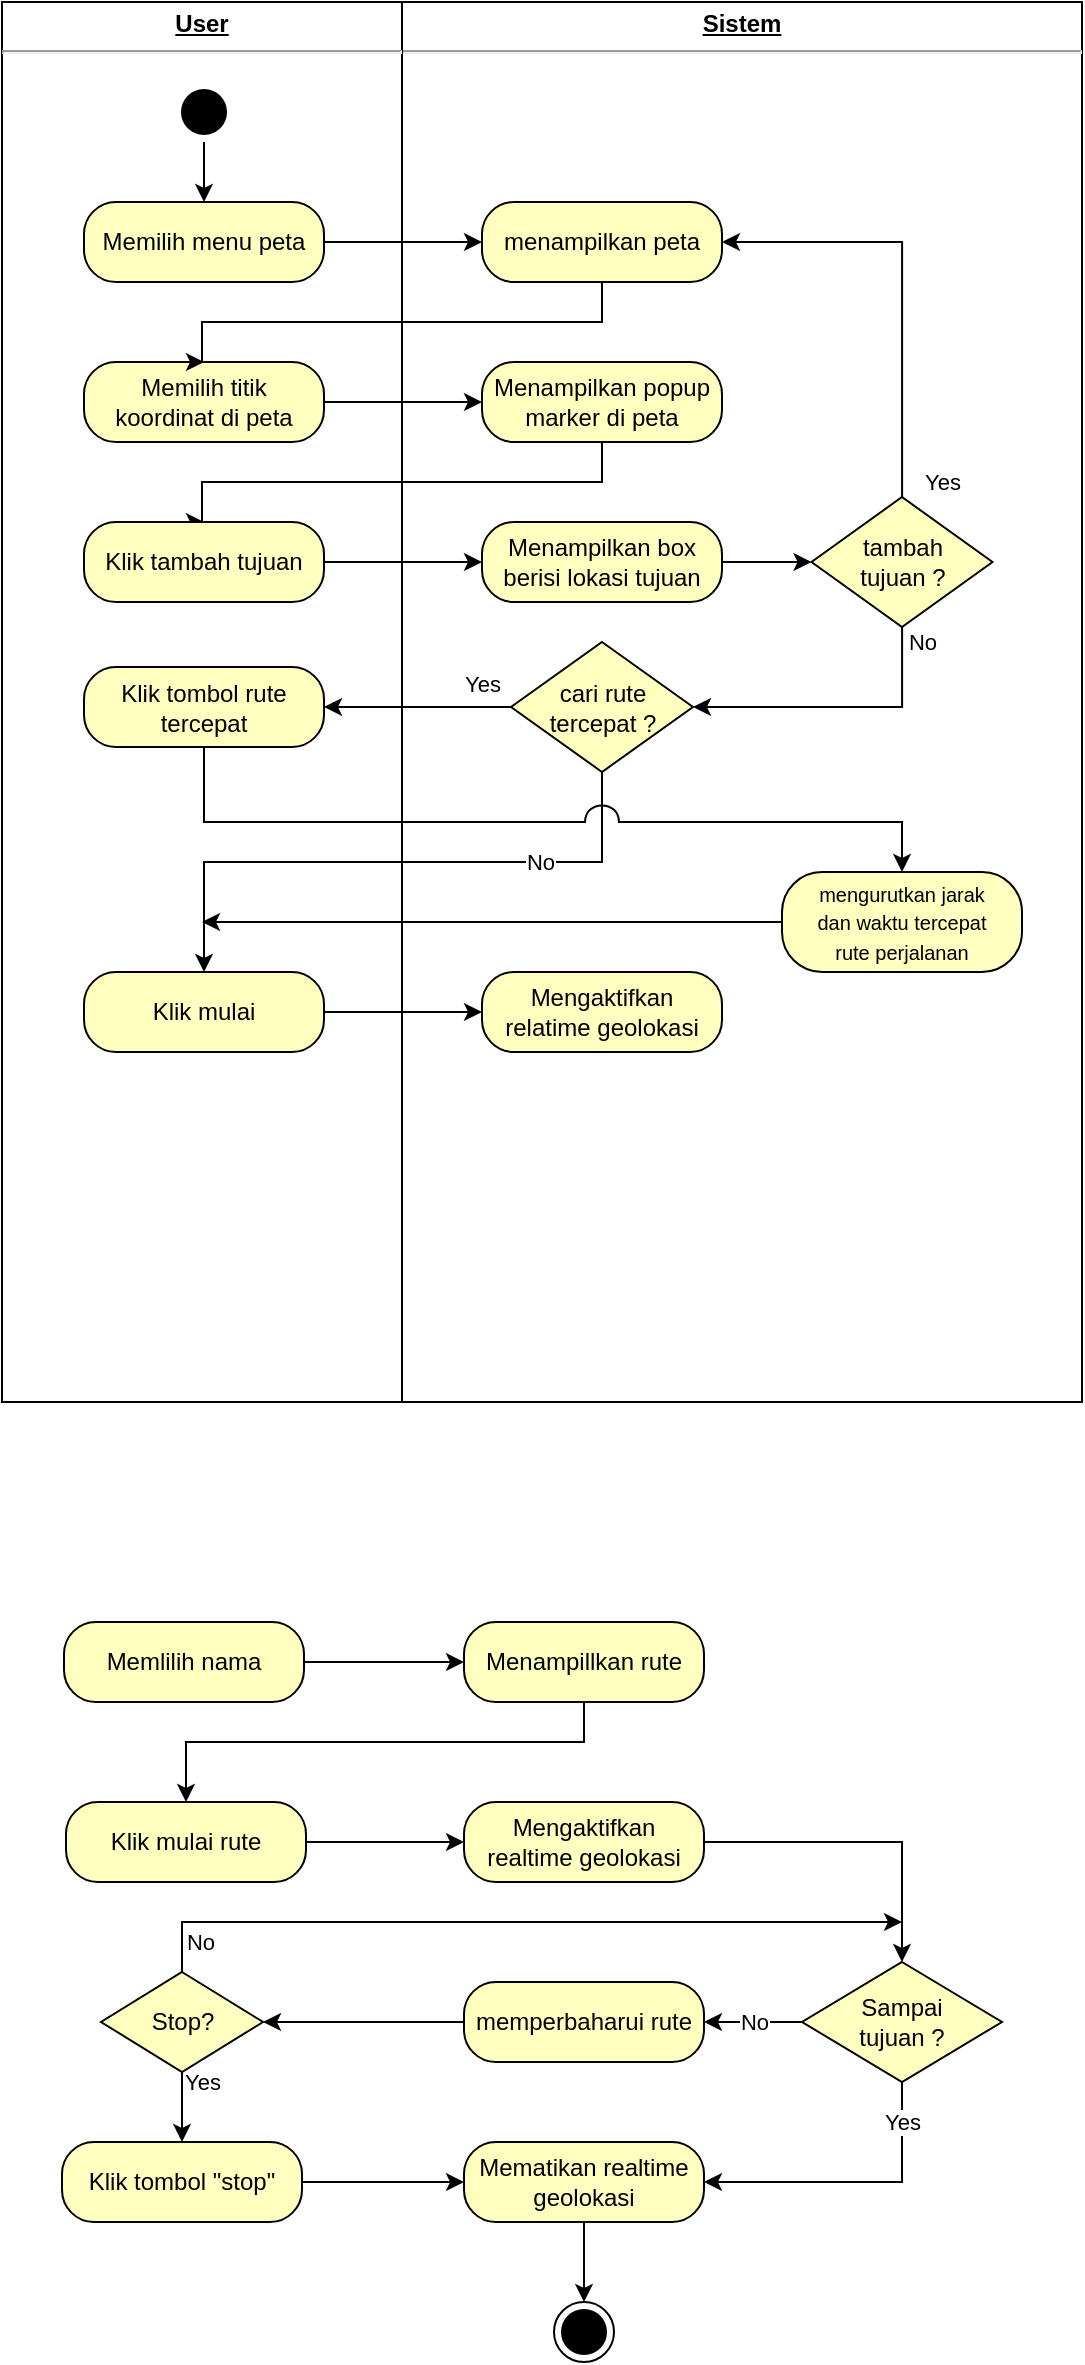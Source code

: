 <mxfile version="21.1.1" type="github">
  <diagram name="Page-1" id="l1FUAgqgtJ3iz-9Q3k8D">
    <mxGraphModel dx="979" dy="514" grid="1" gridSize="10" guides="1" tooltips="1" connect="1" arrows="1" fold="1" page="1" pageScale="1" pageWidth="827" pageHeight="1169" math="0" shadow="0">
      <root>
        <mxCell id="0" />
        <mxCell id="1" parent="0" />
        <mxCell id="kkLH6AYHwWaxbkL67oAp-14" value="&lt;p style=&quot;margin:0px;margin-top:4px;text-align:center;text-decoration:underline;&quot;&gt;&lt;b&gt;Sistem&lt;/b&gt;&lt;/p&gt;&lt;hr&gt;&lt;p style=&quot;margin:0px;margin-left:8px;&quot;&gt;&lt;br&gt;&lt;/p&gt;" style="verticalAlign=top;align=left;overflow=fill;fontSize=12;fontFamily=Helvetica;html=1;whiteSpace=wrap;fillColor=none;" parent="1" vertex="1">
          <mxGeometry x="400" y="150" width="340" height="700" as="geometry" />
        </mxCell>
        <mxCell id="kkLH6AYHwWaxbkL67oAp-10" value="&lt;p style=&quot;margin:0px;margin-top:4px;text-align:center;text-decoration:underline;&quot;&gt;&lt;b&gt;User&lt;/b&gt;&lt;/p&gt;&lt;hr&gt;&lt;p style=&quot;margin:0px;margin-left:8px;&quot;&gt;&lt;br&gt;&lt;/p&gt;" style="verticalAlign=top;align=left;overflow=fill;fontSize=12;fontFamily=Helvetica;html=1;whiteSpace=wrap;fillColor=none;" parent="1" vertex="1">
          <mxGeometry x="200" y="150" width="200" height="700" as="geometry" />
        </mxCell>
        <mxCell id="n0HrE5ZgGTEFs33YqJEb-3" style="edgeStyle=orthogonalEdgeStyle;rounded=0;orthogonalLoop=1;jettySize=auto;html=1;entryX=0.5;entryY=0;entryDx=0;entryDy=0;" parent="1" source="kkLH6AYHwWaxbkL67oAp-1" target="n0HrE5ZgGTEFs33YqJEb-2" edge="1">
          <mxGeometry relative="1" as="geometry" />
        </mxCell>
        <mxCell id="kkLH6AYHwWaxbkL67oAp-1" value="" style="ellipse;html=1;shape=startState;fillColor=#000000;strokeColor=#000000;" parent="1" vertex="1">
          <mxGeometry x="286" y="190" width="30" height="30" as="geometry" />
        </mxCell>
        <mxCell id="kkLH6AYHwWaxbkL67oAp-20" style="edgeStyle=orthogonalEdgeStyle;rounded=0;orthogonalLoop=1;jettySize=auto;html=1;entryX=0;entryY=0.5;entryDx=0;entryDy=0;" parent="1" source="kkLH6AYHwWaxbkL67oAp-11" target="kkLH6AYHwWaxbkL67oAp-18" edge="1">
          <mxGeometry relative="1" as="geometry" />
        </mxCell>
        <mxCell id="kkLH6AYHwWaxbkL67oAp-11" value="Memilih titik&lt;br&gt;koordinat di peta" style="rounded=1;whiteSpace=wrap;html=1;arcSize=40;fontColor=#000000;fillColor=#ffffc0;strokeColor=#000000;" parent="1" vertex="1">
          <mxGeometry x="241" y="330" width="120" height="40" as="geometry" />
        </mxCell>
        <mxCell id="o5fa5iSoKm64hKfu8K0z-4" style="edgeStyle=orthogonalEdgeStyle;rounded=0;orthogonalLoop=1;jettySize=auto;html=1;entryX=0.5;entryY=0;entryDx=0;entryDy=0;" parent="1" source="kkLH6AYHwWaxbkL67oAp-18" target="wSL0zIoKX7B91ehxIFlR-1" edge="1">
          <mxGeometry relative="1" as="geometry">
            <Array as="points">
              <mxPoint x="500" y="390" />
              <mxPoint x="300" y="390" />
              <mxPoint x="300" y="410" />
            </Array>
          </mxGeometry>
        </mxCell>
        <mxCell id="kkLH6AYHwWaxbkL67oAp-18" value="Menampilkan popup marker di peta" style="rounded=1;whiteSpace=wrap;html=1;arcSize=40;fontColor=#000000;fillColor=#ffffc0;strokeColor=#000000;" parent="1" vertex="1">
          <mxGeometry x="440" y="330" width="120" height="40" as="geometry" />
        </mxCell>
        <mxCell id="kkLH6AYHwWaxbkL67oAp-41" style="edgeStyle=orthogonalEdgeStyle;rounded=0;orthogonalLoop=1;jettySize=auto;html=1;entryX=0;entryY=0.5;entryDx=0;entryDy=0;" parent="1" source="kkLH6AYHwWaxbkL67oAp-25" target="kkLH6AYHwWaxbkL67oAp-31" edge="1">
          <mxGeometry relative="1" as="geometry" />
        </mxCell>
        <mxCell id="kkLH6AYHwWaxbkL67oAp-25" value="Memlilih nama" style="rounded=1;whiteSpace=wrap;html=1;arcSize=40;fontColor=#000000;fillColor=#ffffc0;strokeColor=#000000;" parent="1" vertex="1">
          <mxGeometry x="231" y="960" width="120" height="40" as="geometry" />
        </mxCell>
        <mxCell id="kkLH6AYHwWaxbkL67oAp-46" style="edgeStyle=orthogonalEdgeStyle;rounded=0;orthogonalLoop=1;jettySize=auto;html=1;entryX=0.5;entryY=0;entryDx=0;entryDy=0;" parent="1" source="kkLH6AYHwWaxbkL67oAp-31" target="kkLH6AYHwWaxbkL67oAp-48" edge="1">
          <mxGeometry relative="1" as="geometry">
            <mxPoint x="491" y="1040" as="targetPoint" />
            <Array as="points">
              <mxPoint x="491" y="1020" />
              <mxPoint x="292" y="1020" />
            </Array>
          </mxGeometry>
        </mxCell>
        <mxCell id="kkLH6AYHwWaxbkL67oAp-31" value="Menampillkan rute" style="rounded=1;whiteSpace=wrap;html=1;arcSize=40;fontColor=#000000;fillColor=#ffffc0;strokeColor=#000000;" parent="1" vertex="1">
          <mxGeometry x="431" y="960" width="120" height="40" as="geometry" />
        </mxCell>
        <mxCell id="dlTLycgg3-vuxWSLKVtO-7" style="edgeStyle=orthogonalEdgeStyle;rounded=0;orthogonalLoop=1;jettySize=auto;html=1;entryX=0;entryY=0.5;entryDx=0;entryDy=0;" parent="1" source="kkLH6AYHwWaxbkL67oAp-48" target="kkLH6AYHwWaxbkL67oAp-49" edge="1">
          <mxGeometry relative="1" as="geometry" />
        </mxCell>
        <mxCell id="kkLH6AYHwWaxbkL67oAp-48" value="Klik mulai rute" style="rounded=1;whiteSpace=wrap;html=1;arcSize=40;fontColor=#000000;fillColor=#ffffc0;strokeColor=#000000;" parent="1" vertex="1">
          <mxGeometry x="232" y="1050" width="120" height="40" as="geometry" />
        </mxCell>
        <mxCell id="n0HrE5ZgGTEFs33YqJEb-16" style="edgeStyle=orthogonalEdgeStyle;rounded=0;orthogonalLoop=1;jettySize=auto;html=1;entryX=0.5;entryY=0;entryDx=0;entryDy=0;" parent="1" source="kkLH6AYHwWaxbkL67oAp-49" target="n0HrE5ZgGTEFs33YqJEb-14" edge="1">
          <mxGeometry relative="1" as="geometry" />
        </mxCell>
        <mxCell id="kkLH6AYHwWaxbkL67oAp-49" value="Mengaktifkan&lt;br&gt;realtime geolokasi" style="rounded=1;whiteSpace=wrap;html=1;arcSize=40;fontColor=#000000;fillColor=#ffffc0;strokeColor=#000000;" parent="1" vertex="1">
          <mxGeometry x="431" y="1050" width="120" height="40" as="geometry" />
        </mxCell>
        <mxCell id="n0HrE5ZgGTEFs33YqJEb-24" style="edgeStyle=orthogonalEdgeStyle;rounded=0;orthogonalLoop=1;jettySize=auto;html=1;entryX=0;entryY=0.5;entryDx=0;entryDy=0;" parent="1" source="kkLH6AYHwWaxbkL67oAp-56" target="dlTLycgg3-vuxWSLKVtO-1" edge="1">
          <mxGeometry relative="1" as="geometry" />
        </mxCell>
        <mxCell id="kkLH6AYHwWaxbkL67oAp-56" value="Klik tombol &quot;stop&quot;" style="rounded=1;whiteSpace=wrap;html=1;arcSize=40;fontColor=#000000;fillColor=#ffffc0;strokeColor=#000000;" parent="1" vertex="1">
          <mxGeometry x="230" y="1220" width="120" height="40" as="geometry" />
        </mxCell>
        <mxCell id="dlTLycgg3-vuxWSLKVtO-5" style="edgeStyle=orthogonalEdgeStyle;rounded=0;orthogonalLoop=1;jettySize=auto;html=1;entryX=0.5;entryY=0;entryDx=0;entryDy=0;" parent="1" source="dlTLycgg3-vuxWSLKVtO-1" target="dlTLycgg3-vuxWSLKVtO-4" edge="1">
          <mxGeometry relative="1" as="geometry" />
        </mxCell>
        <mxCell id="dlTLycgg3-vuxWSLKVtO-1" value="Mematikan realtime geolokasi" style="rounded=1;whiteSpace=wrap;html=1;arcSize=40;fontColor=#000000;fillColor=#ffffc0;strokeColor=#000000;" parent="1" vertex="1">
          <mxGeometry x="431" y="1220" width="120" height="40" as="geometry" />
        </mxCell>
        <mxCell id="dlTLycgg3-vuxWSLKVtO-4" value="" style="ellipse;html=1;shape=endState;fillColor=#000000;strokeColor=#000000;" parent="1" vertex="1">
          <mxGeometry x="476" y="1300" width="30" height="30" as="geometry" />
        </mxCell>
        <mxCell id="n0HrE5ZgGTEFs33YqJEb-6" style="edgeStyle=orthogonalEdgeStyle;rounded=0;orthogonalLoop=1;jettySize=auto;html=1;entryX=0;entryY=0.5;entryDx=0;entryDy=0;" parent="1" source="n0HrE5ZgGTEFs33YqJEb-2" target="n0HrE5ZgGTEFs33YqJEb-5" edge="1">
          <mxGeometry relative="1" as="geometry" />
        </mxCell>
        <mxCell id="n0HrE5ZgGTEFs33YqJEb-2" value="Memilih menu peta" style="rounded=1;whiteSpace=wrap;html=1;arcSize=40;fontColor=#000000;fillColor=#ffffc0;strokeColor=#000000;" parent="1" vertex="1">
          <mxGeometry x="241" y="250" width="120" height="40" as="geometry" />
        </mxCell>
        <mxCell id="n0HrE5ZgGTEFs33YqJEb-7" style="edgeStyle=orthogonalEdgeStyle;rounded=0;orthogonalLoop=1;jettySize=auto;html=1;entryX=0.5;entryY=0;entryDx=0;entryDy=0;" parent="1" source="n0HrE5ZgGTEFs33YqJEb-5" target="kkLH6AYHwWaxbkL67oAp-11" edge="1">
          <mxGeometry relative="1" as="geometry">
            <Array as="points">
              <mxPoint x="500" y="310" />
              <mxPoint x="300" y="310" />
              <mxPoint x="300" y="330" />
            </Array>
          </mxGeometry>
        </mxCell>
        <mxCell id="n0HrE5ZgGTEFs33YqJEb-5" value="menampilkan peta" style="rounded=1;whiteSpace=wrap;html=1;arcSize=40;fontColor=#000000;fillColor=#ffffc0;strokeColor=#000000;" parent="1" vertex="1">
          <mxGeometry x="440" y="250" width="120" height="40" as="geometry" />
        </mxCell>
        <mxCell id="n0HrE5ZgGTEFs33YqJEb-19" value="No" style="edgeStyle=orthogonalEdgeStyle;rounded=0;orthogonalLoop=1;jettySize=auto;html=1;entryX=1;entryY=0.5;entryDx=0;entryDy=0;" parent="1" source="n0HrE5ZgGTEFs33YqJEb-14" target="n0HrE5ZgGTEFs33YqJEb-17" edge="1">
          <mxGeometry relative="1" as="geometry" />
        </mxCell>
        <mxCell id="n0HrE5ZgGTEFs33YqJEb-23" value="Yes" style="edgeStyle=orthogonalEdgeStyle;rounded=0;orthogonalLoop=1;jettySize=auto;html=1;entryX=1;entryY=0.5;entryDx=0;entryDy=0;" parent="1" source="n0HrE5ZgGTEFs33YqJEb-14" target="dlTLycgg3-vuxWSLKVtO-1" edge="1">
          <mxGeometry x="-0.732" relative="1" as="geometry">
            <Array as="points">
              <mxPoint x="650" y="1240" />
            </Array>
            <mxPoint as="offset" />
          </mxGeometry>
        </mxCell>
        <mxCell id="n0HrE5ZgGTEFs33YqJEb-14" value="&lt;font style=&quot;font-size: 12px;&quot;&gt;Sampai &lt;br&gt;tujuan ?&lt;/font&gt;" style="rhombus;whiteSpace=wrap;html=1;fontColor=#000000;fillColor=#ffffc0;strokeColor=#000000;" parent="1" vertex="1">
          <mxGeometry x="600" y="1130" width="100" height="60" as="geometry" />
        </mxCell>
        <mxCell id="n0HrE5ZgGTEFs33YqJEb-20" style="edgeStyle=orthogonalEdgeStyle;rounded=0;orthogonalLoop=1;jettySize=auto;html=1;entryX=1;entryY=0.5;entryDx=0;entryDy=0;" parent="1" source="n0HrE5ZgGTEFs33YqJEb-17" target="n0HrE5ZgGTEFs33YqJEb-18" edge="1">
          <mxGeometry relative="1" as="geometry" />
        </mxCell>
        <mxCell id="n0HrE5ZgGTEFs33YqJEb-17" value="memperbaharui rute" style="rounded=1;whiteSpace=wrap;html=1;arcSize=40;fontColor=#000000;fillColor=#ffffc0;strokeColor=#000000;" parent="1" vertex="1">
          <mxGeometry x="431" y="1140" width="120" height="40" as="geometry" />
        </mxCell>
        <mxCell id="n0HrE5ZgGTEFs33YqJEb-22" value="No" style="edgeStyle=orthogonalEdgeStyle;rounded=0;orthogonalLoop=1;jettySize=auto;html=1;" parent="1" source="n0HrE5ZgGTEFs33YqJEb-18" edge="1">
          <mxGeometry x="-0.922" y="-9" relative="1" as="geometry">
            <mxPoint x="650" y="1110" as="targetPoint" />
            <Array as="points">
              <mxPoint x="290" y="1110" />
            </Array>
            <mxPoint as="offset" />
          </mxGeometry>
        </mxCell>
        <mxCell id="n0HrE5ZgGTEFs33YqJEb-25" value="Yes" style="edgeStyle=orthogonalEdgeStyle;rounded=0;orthogonalLoop=1;jettySize=auto;html=1;entryX=0.5;entryY=0;entryDx=0;entryDy=0;" parent="1" source="n0HrE5ZgGTEFs33YqJEb-18" target="kkLH6AYHwWaxbkL67oAp-56" edge="1">
          <mxGeometry x="-0.778" y="10" relative="1" as="geometry">
            <mxPoint as="offset" />
          </mxGeometry>
        </mxCell>
        <mxCell id="n0HrE5ZgGTEFs33YqJEb-18" value="Stop?" style="rhombus;whiteSpace=wrap;html=1;fontColor=#000000;fillColor=#ffffc0;strokeColor=#000000;" parent="1" vertex="1">
          <mxGeometry x="249.5" y="1135" width="81" height="50" as="geometry" />
        </mxCell>
        <mxCell id="o5fa5iSoKm64hKfu8K0z-8" style="edgeStyle=orthogonalEdgeStyle;rounded=0;orthogonalLoop=1;jettySize=auto;html=1;entryX=0;entryY=0.5;entryDx=0;entryDy=0;" parent="1" source="wSL0zIoKX7B91ehxIFlR-1" target="o5fa5iSoKm64hKfu8K0z-5" edge="1">
          <mxGeometry relative="1" as="geometry" />
        </mxCell>
        <mxCell id="wSL0zIoKX7B91ehxIFlR-1" value="Klik tambah tujuan" style="rounded=1;whiteSpace=wrap;html=1;arcSize=40;fontColor=#000000;fillColor=#ffffc0;strokeColor=#000000;" parent="1" vertex="1">
          <mxGeometry x="241" y="410" width="120" height="40" as="geometry" />
        </mxCell>
        <mxCell id="eqXYklgkq6RMjQNZwIUO-4" style="edgeStyle=orthogonalEdgeStyle;rounded=0;orthogonalLoop=1;jettySize=auto;html=1;entryX=0;entryY=0.5;entryDx=0;entryDy=0;" edge="1" parent="1" source="o5fa5iSoKm64hKfu8K0z-5" target="o5fa5iSoKm64hKfu8K0z-7">
          <mxGeometry relative="1" as="geometry" />
        </mxCell>
        <mxCell id="o5fa5iSoKm64hKfu8K0z-5" value="Menampilkan box berisi lokasi tujuan" style="rounded=1;whiteSpace=wrap;html=1;arcSize=40;fontColor=#000000;fillColor=#ffffc0;strokeColor=#000000;" parent="1" vertex="1">
          <mxGeometry x="440" y="410" width="120" height="40" as="geometry" />
        </mxCell>
        <mxCell id="eqXYklgkq6RMjQNZwIUO-3" value="Yes" style="edgeStyle=orthogonalEdgeStyle;rounded=0;orthogonalLoop=1;jettySize=auto;html=1;entryX=1;entryY=0.5;entryDx=0;entryDy=0;" edge="1" parent="1" source="o5fa5iSoKm64hKfu8K0z-7" target="n0HrE5ZgGTEFs33YqJEb-5">
          <mxGeometry x="-0.931" y="-20" relative="1" as="geometry">
            <Array as="points">
              <mxPoint x="650" y="270" />
            </Array>
            <mxPoint as="offset" />
          </mxGeometry>
        </mxCell>
        <mxCell id="eqXYklgkq6RMjQNZwIUO-14" value="No" style="edgeStyle=orthogonalEdgeStyle;rounded=0;orthogonalLoop=1;jettySize=auto;html=1;entryX=1;entryY=0.5;entryDx=0;entryDy=0;" edge="1" parent="1" source="o5fa5iSoKm64hKfu8K0z-7" target="o5fa5iSoKm64hKfu8K0z-13">
          <mxGeometry x="-0.896" y="10" relative="1" as="geometry">
            <Array as="points">
              <mxPoint x="650" y="502" />
            </Array>
            <mxPoint as="offset" />
          </mxGeometry>
        </mxCell>
        <mxCell id="o5fa5iSoKm64hKfu8K0z-7" value="tambah &lt;br&gt;tujuan ?" style="rhombus;whiteSpace=wrap;html=1;fontColor=#000000;fillColor=#ffffc0;strokeColor=#000000;" parent="1" vertex="1">
          <mxGeometry x="604.75" y="397.5" width="90.5" height="65" as="geometry" />
        </mxCell>
        <mxCell id="eqXYklgkq6RMjQNZwIUO-10" style="edgeStyle=orthogonalEdgeStyle;rounded=0;orthogonalLoop=1;jettySize=auto;html=1;entryX=0;entryY=0.5;entryDx=0;entryDy=0;" edge="1" parent="1" source="o5fa5iSoKm64hKfu8K0z-11" target="eqXYklgkq6RMjQNZwIUO-9">
          <mxGeometry relative="1" as="geometry" />
        </mxCell>
        <mxCell id="o5fa5iSoKm64hKfu8K0z-11" value="Klik mulai" style="rounded=1;whiteSpace=wrap;html=1;arcSize=40;fontColor=#000000;fillColor=#ffffc0;strokeColor=#000000;" parent="1" vertex="1">
          <mxGeometry x="241" y="635" width="120" height="40" as="geometry" />
        </mxCell>
        <mxCell id="eqXYklgkq6RMjQNZwIUO-7" value="Yes" style="edgeStyle=orthogonalEdgeStyle;rounded=0;orthogonalLoop=1;jettySize=auto;html=1;entryX=1;entryY=0.5;entryDx=0;entryDy=0;" edge="1" parent="1" source="o5fa5iSoKm64hKfu8K0z-13" target="eqXYklgkq6RMjQNZwIUO-6">
          <mxGeometry x="-0.69" y="-12" relative="1" as="geometry">
            <mxPoint as="offset" />
          </mxGeometry>
        </mxCell>
        <mxCell id="eqXYklgkq6RMjQNZwIUO-8" value="No" style="edgeStyle=orthogonalEdgeStyle;rounded=0;orthogonalLoop=1;jettySize=auto;html=1;entryX=0.5;entryY=0;entryDx=0;entryDy=0;" edge="1" parent="1" source="o5fa5iSoKm64hKfu8K0z-13" target="o5fa5iSoKm64hKfu8K0z-11">
          <mxGeometry x="-0.488" relative="1" as="geometry">
            <Array as="points">
              <mxPoint x="500" y="580" />
              <mxPoint x="301" y="580" />
            </Array>
            <mxPoint as="offset" />
          </mxGeometry>
        </mxCell>
        <mxCell id="o5fa5iSoKm64hKfu8K0z-13" value="cari rute&lt;br&gt;tercepat ?" style="rhombus;whiteSpace=wrap;html=1;fontColor=#000000;fillColor=#ffffc0;strokeColor=#000000;" parent="1" vertex="1">
          <mxGeometry x="454.5" y="470" width="91" height="65" as="geometry" />
        </mxCell>
        <mxCell id="eqXYklgkq6RMjQNZwIUO-12" style="edgeStyle=orthogonalEdgeStyle;rounded=0;orthogonalLoop=1;jettySize=auto;html=1;entryX=0.5;entryY=0;entryDx=0;entryDy=0;jumpStyle=arc;jumpSize=17;" edge="1" parent="1" source="eqXYklgkq6RMjQNZwIUO-6" target="eqXYklgkq6RMjQNZwIUO-11">
          <mxGeometry relative="1" as="geometry">
            <Array as="points">
              <mxPoint x="301" y="560" />
              <mxPoint x="650" y="560" />
            </Array>
          </mxGeometry>
        </mxCell>
        <mxCell id="eqXYklgkq6RMjQNZwIUO-6" value="Klik tombol rute tercepat" style="rounded=1;whiteSpace=wrap;html=1;arcSize=40;fontColor=#000000;fillColor=#ffffc0;strokeColor=#000000;" vertex="1" parent="1">
          <mxGeometry x="241" y="482.5" width="120" height="40" as="geometry" />
        </mxCell>
        <mxCell id="eqXYklgkq6RMjQNZwIUO-9" value="Mengaktifkan&lt;br&gt;relatime geolokasi" style="rounded=1;whiteSpace=wrap;html=1;arcSize=40;fontColor=#000000;fillColor=#ffffc0;strokeColor=#000000;" vertex="1" parent="1">
          <mxGeometry x="440" y="635" width="120" height="40" as="geometry" />
        </mxCell>
        <mxCell id="eqXYklgkq6RMjQNZwIUO-13" style="edgeStyle=orthogonalEdgeStyle;rounded=0;orthogonalLoop=1;jettySize=auto;html=1;" edge="1" parent="1" source="eqXYklgkq6RMjQNZwIUO-11">
          <mxGeometry relative="1" as="geometry">
            <mxPoint x="300" y="610" as="targetPoint" />
          </mxGeometry>
        </mxCell>
        <mxCell id="eqXYklgkq6RMjQNZwIUO-11" value="&lt;font style=&quot;font-size: 10px;&quot;&gt;mengurutkan jarak &lt;br&gt;dan waktu tercepat &lt;br&gt;rute perjalanan&lt;/font&gt;" style="rounded=1;whiteSpace=wrap;html=1;arcSize=40;fontColor=#000000;fillColor=#ffffc0;strokeColor=#000000;" vertex="1" parent="1">
          <mxGeometry x="590" y="585" width="120" height="50" as="geometry" />
        </mxCell>
      </root>
    </mxGraphModel>
  </diagram>
</mxfile>
